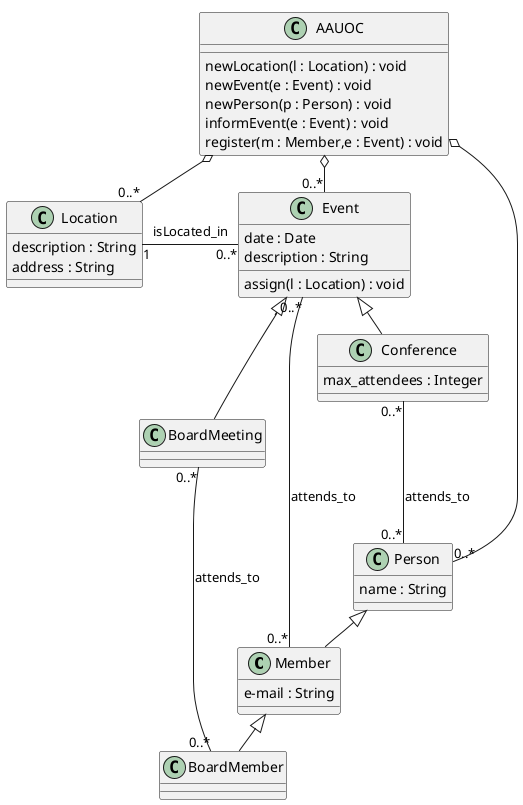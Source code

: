 @startuml

!pragma layout smetana

class Member{
e-mail : String
}

class BoardMember

class Event{
date : Date
description : String
assign(l : Location) : void
}

class Conference{
max_attendees : Integer
}

class BoardMeeting

class Location{
description : String
address : String
}

class Person{
name : String
}

class AAUOC{
newLocation(l : Location) : void
newEvent(e : Event) : void
newPerson(p : Person) : void
informEvent(e : Event) : void
register(m : Member,e : Event) : void
}

Event <|-- Conference
Event <|-- BoardMeeting

Person <|-- Member
Member <|-- BoardMember

Location "1" -  "0..*"Event: isLocated_in

AAUOC o-- "0..*"Location
AAUOC o-- "0..*"Event
AAUOC o-- "0..*"Person

BoardMeeting"0..*" - "0..*"BoardMember: attends_to

Event "0..*" - "0..*"Member: attends_to

Conference"0..*" --- "0..*"Person: attends_to

@enduml